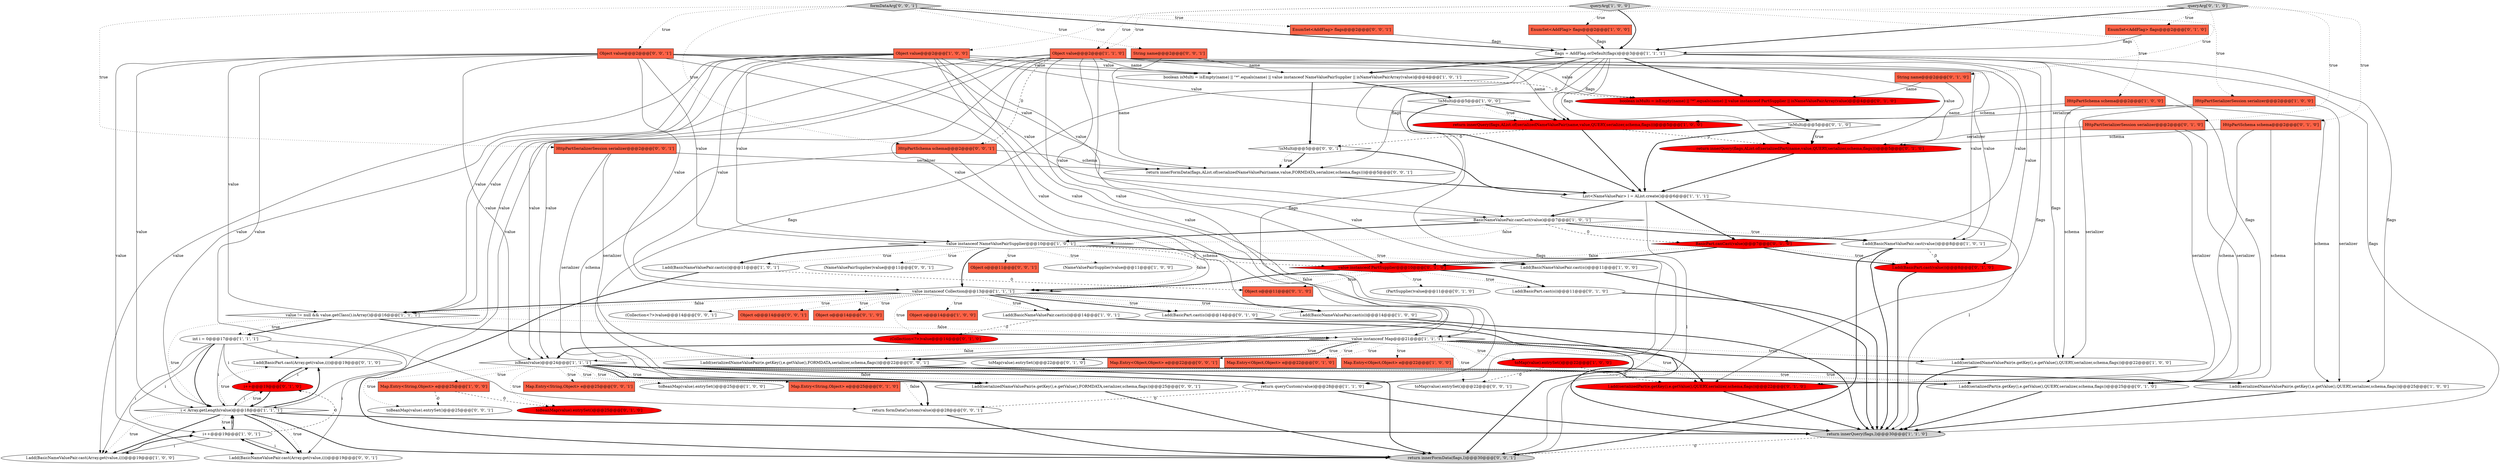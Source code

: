 digraph {
41 [style = filled, label = "l.add(BasicPart.cast(o))@@@11@@@['0', '1', '0']", fillcolor = white, shape = ellipse image = "AAA0AAABBB2BBB"];
27 [style = filled, label = "l.add(BasicNameValuePair.cast(o))@@@14@@@['1', '0', '1']", fillcolor = white, shape = ellipse image = "AAA0AAABBB1BBB"];
60 [style = filled, label = "toBeanMap(value).entrySet()@@@25@@@['0', '1', '0']", fillcolor = red, shape = ellipse image = "AAA1AAABBB2BBB"];
62 [style = filled, label = "(NameValuePairSupplier)value@@@11@@@['0', '0', '1']", fillcolor = white, shape = ellipse image = "AAA0AAABBB3BBB"];
32 [style = filled, label = "Object value@@@2@@@['1', '1', '0']", fillcolor = tomato, shape = box image = "AAA0AAABBB1BBB"];
37 [style = filled, label = "String name@@@2@@@['0', '1', '0']", fillcolor = tomato, shape = box image = "AAA0AAABBB2BBB"];
42 [style = filled, label = "l.add(BasicPart.cast(Array.get(value,i)))@@@19@@@['0', '1', '0']", fillcolor = white, shape = ellipse image = "AAA0AAABBB2BBB"];
36 [style = filled, label = "HttpPartSchema schema@@@2@@@['0', '1', '0']", fillcolor = tomato, shape = box image = "AAA0AAABBB2BBB"];
80 [style = filled, label = "Map.Entry<Object,Object> e@@@22@@@['0', '0', '1']", fillcolor = tomato, shape = box image = "AAA0AAABBB3BBB"];
9 [style = filled, label = "l.add(BasicNameValuePair.cast(o))@@@11@@@['1', '0', '0']", fillcolor = white, shape = ellipse image = "AAA0AAABBB1BBB"];
52 [style = filled, label = "BasicPart.canCast(value)@@@7@@@['0', '1', '0']", fillcolor = red, shape = diamond image = "AAA1AAABBB2BBB"];
81 [style = filled, label = "toMap(value).entrySet()@@@22@@@['0', '0', '1']", fillcolor = white, shape = ellipse image = "AAA0AAABBB3BBB"];
10 [style = filled, label = "Object o@@@14@@@['1', '0', '0']", fillcolor = tomato, shape = box image = "AAA0AAABBB1BBB"];
67 [style = filled, label = "l.add(BasicNameValuePair.cast(Array.get(value,i)))@@@19@@@['0', '0', '1']", fillcolor = white, shape = ellipse image = "AAA0AAABBB3BBB"];
54 [style = filled, label = "i++@@@19@@@['0', '1', '0']", fillcolor = red, shape = ellipse image = "AAA1AAABBB2BBB"];
28 [style = filled, label = "l.add(BasicNameValuePair.cast(o))@@@11@@@['1', '0', '1']", fillcolor = white, shape = ellipse image = "AAA0AAABBB1BBB"];
19 [style = filled, label = "Map.Entry<String,Object> e@@@25@@@['1', '0', '0']", fillcolor = tomato, shape = box image = "AAA1AAABBB1BBB"];
55 [style = filled, label = "l.add(serializedPart(e.getKey(),e.getValue(),QUERY,serializer,schema,flags))@@@22@@@['0', '1', '0']", fillcolor = red, shape = ellipse image = "AAA1AAABBB2BBB"];
13 [style = filled, label = "flags = AddFlag.orDefault(flags)@@@3@@@['1', '1', '1']", fillcolor = white, shape = ellipse image = "AAA0AAABBB1BBB"];
47 [style = filled, label = "Map.Entry<Object,Object> e@@@22@@@['0', '1', '0']", fillcolor = tomato, shape = box image = "AAA0AAABBB2BBB"];
39 [style = filled, label = "(PartSupplier)value@@@11@@@['0', '1', '0']", fillcolor = white, shape = ellipse image = "AAA0AAABBB2BBB"];
1 [style = filled, label = "l.add(BasicNameValuePair.cast(value))@@@8@@@['1', '0', '1']", fillcolor = white, shape = ellipse image = "AAA0AAABBB1BBB"];
24 [style = filled, label = "value instanceof Collection@@@13@@@['1', '1', '1']", fillcolor = white, shape = diamond image = "AAA0AAABBB1BBB"];
61 [style = filled, label = "return innerFormData(flags,AList.of(serializedNameValuePair(name,value,FORMDATA,serializer,schema,flags)))@@@5@@@['0', '0', '1']", fillcolor = white, shape = ellipse image = "AAA0AAABBB3BBB"];
65 [style = filled, label = "l.add(serializedNameValuePair(e.getKey(),e.getValue(),FORMDATA,serializer,schema,flags))@@@25@@@['0', '0', '1']", fillcolor = white, shape = ellipse image = "AAA0AAABBB3BBB"];
7 [style = filled, label = "l.add(BasicNameValuePair.cast(o))@@@14@@@['1', '0', '0']", fillcolor = white, shape = ellipse image = "AAA0AAABBB1BBB"];
68 [style = filled, label = "EnumSet<AddFlag> flags@@@2@@@['0', '0', '1']", fillcolor = tomato, shape = box image = "AAA0AAABBB3BBB"];
69 [style = filled, label = "Object o@@@11@@@['0', '0', '1']", fillcolor = tomato, shape = box image = "AAA0AAABBB3BBB"];
20 [style = filled, label = "HttpPartSchema schema@@@2@@@['1', '0', '0']", fillcolor = tomato, shape = box image = "AAA0AAABBB1BBB"];
22 [style = filled, label = "Map.Entry<Object,Object> e@@@22@@@['1', '0', '0']", fillcolor = tomato, shape = box image = "AAA0AAABBB1BBB"];
16 [style = filled, label = "l.add(serializedNameValuePair(e.getKey(),e.getValue(),QUERY,serializer,schema,flags))@@@25@@@['1', '0', '0']", fillcolor = white, shape = ellipse image = "AAA0AAABBB1BBB"];
21 [style = filled, label = "queryArg['1', '0', '0']", fillcolor = lightgray, shape = diamond image = "AAA0AAABBB1BBB"];
46 [style = filled, label = "l.add(BasicPart.cast(o))@@@14@@@['0', '1', '0']", fillcolor = white, shape = ellipse image = "AAA0AAABBB2BBB"];
53 [style = filled, label = "Map.Entry<String,Object> e@@@25@@@['0', '1', '0']", fillcolor = tomato, shape = box image = "AAA0AAABBB2BBB"];
73 [style = filled, label = "l.add(serializedNameValuePair(e.getKey(),e.getValue(),FORMDATA,serializer,schema,flags))@@@22@@@['0', '0', '1']", fillcolor = white, shape = ellipse image = "AAA0AAABBB3BBB"];
51 [style = filled, label = "!isMulti@@@5@@@['0', '1', '0']", fillcolor = white, shape = diamond image = "AAA0AAABBB2BBB"];
56 [style = filled, label = "return innerQuery(flags,AList.of(serializedPart(name,value,QUERY,serializer,schema,flags)))@@@5@@@['0', '1', '0']", fillcolor = red, shape = ellipse image = "AAA1AAABBB2BBB"];
74 [style = filled, label = "(Collection<?>)value@@@14@@@['0', '0', '1']", fillcolor = white, shape = ellipse image = "AAA0AAABBB3BBB"];
25 [style = filled, label = "return queryCustom(value)@@@28@@@['1', '1', '0']", fillcolor = white, shape = ellipse image = "AAA0AAABBB1BBB"];
76 [style = filled, label = "HttpPartSchema schema@@@2@@@['0', '0', '1']", fillcolor = tomato, shape = box image = "AAA0AAABBB3BBB"];
12 [style = filled, label = "value instanceof NameValuePairSupplier@@@10@@@['1', '0', '1']", fillcolor = white, shape = diamond image = "AAA0AAABBB1BBB"];
63 [style = filled, label = "Object o@@@14@@@['0', '0', '1']", fillcolor = tomato, shape = box image = "AAA0AAABBB3BBB"];
50 [style = filled, label = "queryArg['0', '1', '0']", fillcolor = lightgray, shape = diamond image = "AAA0AAABBB2BBB"];
6 [style = filled, label = "BasicNameValuePair.canCast(value)@@@7@@@['1', '0', '1']", fillcolor = white, shape = diamond image = "AAA0AAABBB1BBB"];
18 [style = filled, label = "isBean(value)@@@24@@@['1', '1', '1']", fillcolor = white, shape = diamond image = "AAA0AAABBB1BBB"];
33 [style = filled, label = "l.add(serializedNameValuePair(e.getKey(),e.getValue(),QUERY,serializer,schema,flags))@@@22@@@['1', '0', '0']", fillcolor = white, shape = ellipse image = "AAA0AAABBB1BBB"];
30 [style = filled, label = "int i = 0@@@17@@@['1', '1', '1']", fillcolor = white, shape = ellipse image = "AAA0AAABBB1BBB"];
35 [style = filled, label = "toMap(value).entrySet()@@@22@@@['1', '0', '0']", fillcolor = red, shape = ellipse image = "AAA1AAABBB1BBB"];
44 [style = filled, label = "boolean isMulti = isEmpty(name) || \"*\".equals(name) || value instanceof PartSupplier || isNameValuePairArray(value)@@@4@@@['0', '1', '0']", fillcolor = red, shape = ellipse image = "AAA1AAABBB2BBB"];
4 [style = filled, label = "EnumSet<AddFlag> flags@@@2@@@['1', '0', '0']", fillcolor = tomato, shape = box image = "AAA0AAABBB1BBB"];
40 [style = filled, label = "l.add(serializedPart(e.getKey(),e.getValue(),QUERY,serializer,schema,flags))@@@25@@@['0', '1', '0']", fillcolor = white, shape = ellipse image = "AAA0AAABBB2BBB"];
45 [style = filled, label = "Object o@@@11@@@['0', '1', '0']", fillcolor = tomato, shape = box image = "AAA1AAABBB2BBB"];
66 [style = filled, label = "String name@@@2@@@['0', '0', '1']", fillcolor = tomato, shape = box image = "AAA0AAABBB3BBB"];
38 [style = filled, label = "toMap(value).entrySet()@@@22@@@['0', '1', '0']", fillcolor = white, shape = ellipse image = "AAA0AAABBB2BBB"];
29 [style = filled, label = "return innerQuery(flags,l)@@@30@@@['1', '1', '0']", fillcolor = lightgray, shape = ellipse image = "AAA0AAABBB1BBB"];
72 [style = filled, label = "HttpPartSerializerSession serializer@@@2@@@['0', '0', '1']", fillcolor = tomato, shape = box image = "AAA0AAABBB3BBB"];
49 [style = filled, label = "EnumSet<AddFlag> flags@@@2@@@['0', '1', '0']", fillcolor = tomato, shape = box image = "AAA0AAABBB2BBB"];
8 [style = filled, label = "l.add(BasicNameValuePair.cast(Array.get(value,i)))@@@19@@@['1', '0', '0']", fillcolor = white, shape = ellipse image = "AAA0AAABBB1BBB"];
71 [style = filled, label = "Object value@@@2@@@['0', '0', '1']", fillcolor = tomato, shape = box image = "AAA0AAABBB3BBB"];
75 [style = filled, label = "formDataArg['0', '0', '1']", fillcolor = lightgray, shape = diamond image = "AAA0AAABBB3BBB"];
70 [style = filled, label = "return innerFormData(flags,l)@@@30@@@['0', '0', '1']", fillcolor = lightgray, shape = ellipse image = "AAA0AAABBB3BBB"];
43 [style = filled, label = "HttpPartSerializerSession serializer@@@2@@@['0', '1', '0']", fillcolor = tomato, shape = box image = "AAA0AAABBB2BBB"];
3 [style = filled, label = "boolean isMulti = isEmpty(name) || \"*\".equals(name) || value instanceof NameValuePairSupplier || isNameValuePairArray(value)@@@4@@@['1', '0', '1']", fillcolor = white, shape = ellipse image = "AAA0AAABBB1BBB"];
57 [style = filled, label = "l.add(BasicPart.cast(value))@@@8@@@['0', '1', '0']", fillcolor = red, shape = ellipse image = "AAA1AAABBB2BBB"];
58 [style = filled, label = "Object o@@@14@@@['0', '1', '0']", fillcolor = tomato, shape = box image = "AAA0AAABBB2BBB"];
64 [style = filled, label = "return formDataCustom(value)@@@28@@@['0', '0', '1']", fillcolor = white, shape = ellipse image = "AAA0AAABBB3BBB"];
2 [style = filled, label = "Object value@@@2@@@['1', '0', '0']", fillcolor = tomato, shape = box image = "AAA0AAABBB1BBB"];
17 [style = filled, label = "(NameValuePairSupplier)value@@@11@@@['1', '0', '0']", fillcolor = white, shape = ellipse image = "AAA0AAABBB1BBB"];
31 [style = filled, label = "i++@@@19@@@['1', '0', '1']", fillcolor = white, shape = ellipse image = "AAA0AAABBB1BBB"];
34 [style = filled, label = "List<NameValuePair> l = AList.create()@@@6@@@['1', '1', '1']", fillcolor = white, shape = ellipse image = "AAA0AAABBB1BBB"];
78 [style = filled, label = "Map.Entry<String,Object> e@@@25@@@['0', '0', '1']", fillcolor = tomato, shape = box image = "AAA0AAABBB3BBB"];
23 [style = filled, label = "HttpPartSerializerSession serializer@@@2@@@['1', '0', '0']", fillcolor = tomato, shape = box image = "AAA0AAABBB1BBB"];
0 [style = filled, label = "value instanceof Map@@@21@@@['1', '1', '1']", fillcolor = white, shape = diamond image = "AAA0AAABBB1BBB"];
48 [style = filled, label = "value instanceof PartSupplier@@@10@@@['0', '1', '0']", fillcolor = red, shape = diamond image = "AAA1AAABBB2BBB"];
5 [style = filled, label = "!isMulti@@@5@@@['1', '0', '0']", fillcolor = white, shape = diamond image = "AAA0AAABBB1BBB"];
59 [style = filled, label = "(Collection<?>)value@@@14@@@['0', '1', '0']", fillcolor = red, shape = ellipse image = "AAA1AAABBB2BBB"];
11 [style = filled, label = "value != null && value.getClass().isArray()@@@16@@@['1', '1', '1']", fillcolor = white, shape = diamond image = "AAA0AAABBB1BBB"];
77 [style = filled, label = "!isMulti@@@5@@@['0', '0', '1']", fillcolor = white, shape = diamond image = "AAA0AAABBB3BBB"];
15 [style = filled, label = "toBeanMap(value).entrySet()@@@25@@@['1', '0', '0']", fillcolor = white, shape = ellipse image = "AAA0AAABBB1BBB"];
14 [style = filled, label = "return innerQuery(flags,AList.of(serializedNameValuePair(name,value,QUERY,serializer,schema,flags)))@@@5@@@['1', '0', '0']", fillcolor = red, shape = ellipse image = "AAA1AAABBB1BBB"];
26 [style = filled, label = "i < Array.getLength(value)@@@18@@@['1', '1', '1']", fillcolor = white, shape = diamond image = "AAA0AAABBB1BBB"];
79 [style = filled, label = "toBeanMap(value).entrySet()@@@25@@@['0', '0', '1']", fillcolor = white, shape = ellipse image = "AAA0AAABBB3BBB"];
14->77 [style = dashed, label="0"];
13->61 [style = solid, label="flags"];
48->24 [style = dotted, label="false"];
56->34 [style = bold, label=""];
20->16 [style = solid, label="schema"];
77->34 [style = bold, label=""];
18->64 [style = bold, label=""];
30->42 [style = solid, label="i"];
67->31 [style = bold, label=""];
2->8 [style = solid, label="value"];
28->45 [style = dashed, label="0"];
32->42 [style = solid, label="value"];
6->1 [style = dotted, label="true"];
18->15 [style = dotted, label="true"];
72->65 [style = solid, label="serializer"];
57->29 [style = bold, label=""];
32->44 [style = solid, label="value"];
25->29 [style = bold, label=""];
4->13 [style = solid, label="flags"];
24->27 [style = dotted, label="true"];
12->9 [style = bold, label=""];
35->81 [style = dashed, label="0"];
71->61 [style = solid, label="value"];
5->34 [style = bold, label=""];
6->12 [style = dotted, label="false"];
44->51 [style = bold, label=""];
75->68 [style = dotted, label="true"];
2->1 [style = solid, label="value"];
3->5 [style = bold, label=""];
71->6 [style = solid, label="value"];
77->61 [style = bold, label=""];
1->70 [style = bold, label=""];
13->70 [style = solid, label="flags"];
48->39 [style = dotted, label="true"];
24->11 [style = bold, label=""];
21->23 [style = dotted, label="true"];
75->66 [style = dotted, label="true"];
1->57 [style = dashed, label="0"];
12->69 [style = dotted, label="true"];
23->14 [style = solid, label="serializer"];
32->18 [style = solid, label="value"];
0->55 [style = dotted, label="true"];
9->29 [style = bold, label=""];
32->76 [style = dashed, label="0"];
48->24 [style = bold, label=""];
24->27 [style = bold, label=""];
24->46 [style = bold, label=""];
54->26 [style = bold, label=""];
2->12 [style = solid, label="value"];
21->13 [style = bold, label=""];
7->29 [style = bold, label=""];
3->77 [style = bold, label=""];
52->57 [style = dotted, label="true"];
13->65 [style = solid, label="flags"];
71->11 [style = solid, label="value"];
0->38 [style = dotted, label="true"];
26->67 [style = bold, label=""];
12->17 [style = dotted, label="true"];
23->33 [style = solid, label="serializer"];
26->42 [style = bold, label=""];
13->33 [style = solid, label="flags"];
71->0 [style = solid, label="value"];
48->41 [style = bold, label=""];
12->28 [style = bold, label=""];
21->20 [style = dotted, label="true"];
50->37 [style = dotted, label="true"];
32->25 [style = solid, label="value"];
55->29 [style = bold, label=""];
18->16 [style = dotted, label="true"];
18->64 [style = dotted, label="false"];
20->14 [style = solid, label="schema"];
16->29 [style = bold, label=""];
34->52 [style = bold, label=""];
30->26 [style = bold, label=""];
71->67 [style = solid, label="value"];
50->43 [style = dotted, label="true"];
21->32 [style = dotted, label="true"];
27->59 [style = dashed, label="0"];
2->26 [style = solid, label="value"];
50->36 [style = dotted, label="true"];
51->56 [style = dotted, label="true"];
26->70 [style = bold, label=""];
11->26 [style = dotted, label="true"];
75->76 [style = dotted, label="true"];
33->29 [style = bold, label=""];
19->60 [style = dashed, label="0"];
32->14 [style = solid, label="name"];
43->40 [style = solid, label="serializer"];
13->16 [style = solid, label="flags"];
12->24 [style = dotted, label="false"];
24->59 [style = dotted, label="true"];
71->18 [style = solid, label="value"];
68->13 [style = solid, label="flags"];
34->70 [style = solid, label="l"];
52->48 [style = bold, label=""];
12->62 [style = dotted, label="true"];
18->25 [style = bold, label=""];
32->0 [style = solid, label="value"];
13->56 [style = solid, label="flags"];
30->8 [style = solid, label="i"];
18->65 [style = bold, label=""];
43->56 [style = solid, label="serializer"];
2->11 [style = solid, label="value"];
24->7 [style = bold, label=""];
12->48 [style = dashed, label="0"];
24->58 [style = dotted, label="true"];
13->73 [style = solid, label="flags"];
11->30 [style = bold, label=""];
27->70 [style = bold, label=""];
24->7 [style = dotted, label="true"];
48->41 [style = dotted, label="true"];
2->25 [style = solid, label="value"];
36->55 [style = solid, label="schema"];
37->44 [style = solid, label="name"];
40->29 [style = bold, label=""];
18->53 [style = dotted, label="true"];
18->60 [style = dotted, label="true"];
50->49 [style = dotted, label="true"];
72->73 [style = solid, label="serializer"];
13->40 [style = solid, label="flags"];
2->18 [style = solid, label="value"];
18->25 [style = dotted, label="false"];
26->8 [style = dotted, label="true"];
35->55 [style = dashed, label="0"];
26->42 [style = dotted, label="true"];
8->31 [style = bold, label=""];
11->30 [style = dotted, label="true"];
14->56 [style = dashed, label="0"];
2->24 [style = solid, label="value"];
18->40 [style = bold, label=""];
66->61 [style = solid, label="name"];
32->3 [style = solid, label="name"];
31->26 [style = solid, label="i"];
43->55 [style = solid, label="serializer"];
18->19 [style = dotted, label="true"];
71->12 [style = solid, label="value"];
21->2 [style = dotted, label="true"];
36->40 [style = solid, label="schema"];
26->8 [style = bold, label=""];
76->73 [style = solid, label="schema"];
50->13 [style = bold, label=""];
30->67 [style = solid, label="i"];
12->24 [style = bold, label=""];
49->13 [style = solid, label="flags"];
73->70 [style = bold, label=""];
26->54 [style = dotted, label="true"];
48->45 [style = dotted, label="true"];
32->57 [style = solid, label="value"];
32->26 [style = solid, label="value"];
46->29 [style = bold, label=""];
6->52 [style = dashed, label="0"];
6->1 [style = bold, label=""];
31->26 [style = bold, label=""];
61->34 [style = bold, label=""];
26->31 [style = dotted, label="true"];
71->64 [style = solid, label="value"];
2->0 [style = solid, label="value"];
32->56 [style = solid, label="value"];
0->18 [style = bold, label=""];
32->11 [style = solid, label="value"];
24->46 [style = dotted, label="true"];
1->29 [style = bold, label=""];
75->72 [style = dotted, label="true"];
13->29 [style = solid, label="flags"];
31->8 [style = solid, label="i"];
30->31 [style = solid, label="i"];
77->61 [style = dotted, label="true"];
24->11 [style = dotted, label="false"];
71->26 [style = solid, label="value"];
34->29 [style = solid, label="l"];
6->12 [style = bold, label=""];
2->6 [style = solid, label="value"];
18->16 [style = bold, label=""];
5->14 [style = dotted, label="true"];
75->13 [style = bold, label=""];
0->47 [style = dotted, label="true"];
13->14 [style = solid, label="flags"];
0->73 [style = bold, label=""];
37->56 [style = solid, label="name"];
71->3 [style = solid, label="value"];
36->56 [style = solid, label="schema"];
65->70 [style = bold, label=""];
2->3 [style = solid, label="value"];
25->64 [style = dashed, label="0"];
71->24 [style = solid, label="value"];
29->70 [style = dashed, label="0"];
26->29 [style = bold, label=""];
41->29 [style = bold, label=""];
13->44 [style = bold, label=""];
0->33 [style = dotted, label="true"];
32->52 [style = solid, label="value"];
30->26 [style = solid, label="i"];
0->35 [style = dotted, label="true"];
0->18 [style = dotted, label="false"];
0->81 [style = dotted, label="true"];
18->79 [style = dotted, label="true"];
75->71 [style = dotted, label="true"];
51->56 [style = bold, label=""];
14->34 [style = bold, label=""];
3->44 [style = dashed, label="0"];
31->54 [style = dashed, label="0"];
18->40 [style = dotted, label="true"];
24->63 [style = dotted, label="true"];
19->79 [style = dashed, label="0"];
5->14 [style = bold, label=""];
76->61 [style = solid, label="schema"];
21->4 [style = dotted, label="true"];
13->55 [style = solid, label="flags"];
72->61 [style = solid, label="serializer"];
52->48 [style = dotted, label="false"];
0->22 [style = dotted, label="true"];
12->28 [style = dotted, label="true"];
28->70 [style = bold, label=""];
24->74 [style = dotted, label="true"];
24->10 [style = dotted, label="true"];
18->78 [style = dotted, label="true"];
32->48 [style = solid, label="value"];
30->54 [style = solid, label="i"];
66->3 [style = solid, label="name"];
11->0 [style = bold, label=""];
76->65 [style = solid, label="schema"];
2->14 [style = solid, label="value"];
20->33 [style = solid, label="schema"];
13->3 [style = bold, label=""];
0->33 [style = bold, label=""];
18->65 [style = dotted, label="true"];
11->0 [style = dotted, label="false"];
0->55 [style = bold, label=""];
31->67 [style = solid, label="i"];
34->6 [style = bold, label=""];
50->32 [style = dotted, label="true"];
32->24 [style = solid, label="value"];
0->73 [style = dotted, label="true"];
23->16 [style = solid, label="serializer"];
26->67 [style = dotted, label="true"];
0->80 [style = dotted, label="true"];
51->34 [style = bold, label=""];
52->57 [style = bold, label=""];
54->42 [style = solid, label="i"];
42->54 [style = bold, label=""];
71->1 [style = solid, label="value"];
64->70 [style = bold, label=""];
54->26 [style = solid, label="i"];
12->9 [style = dotted, label="true"];
}
